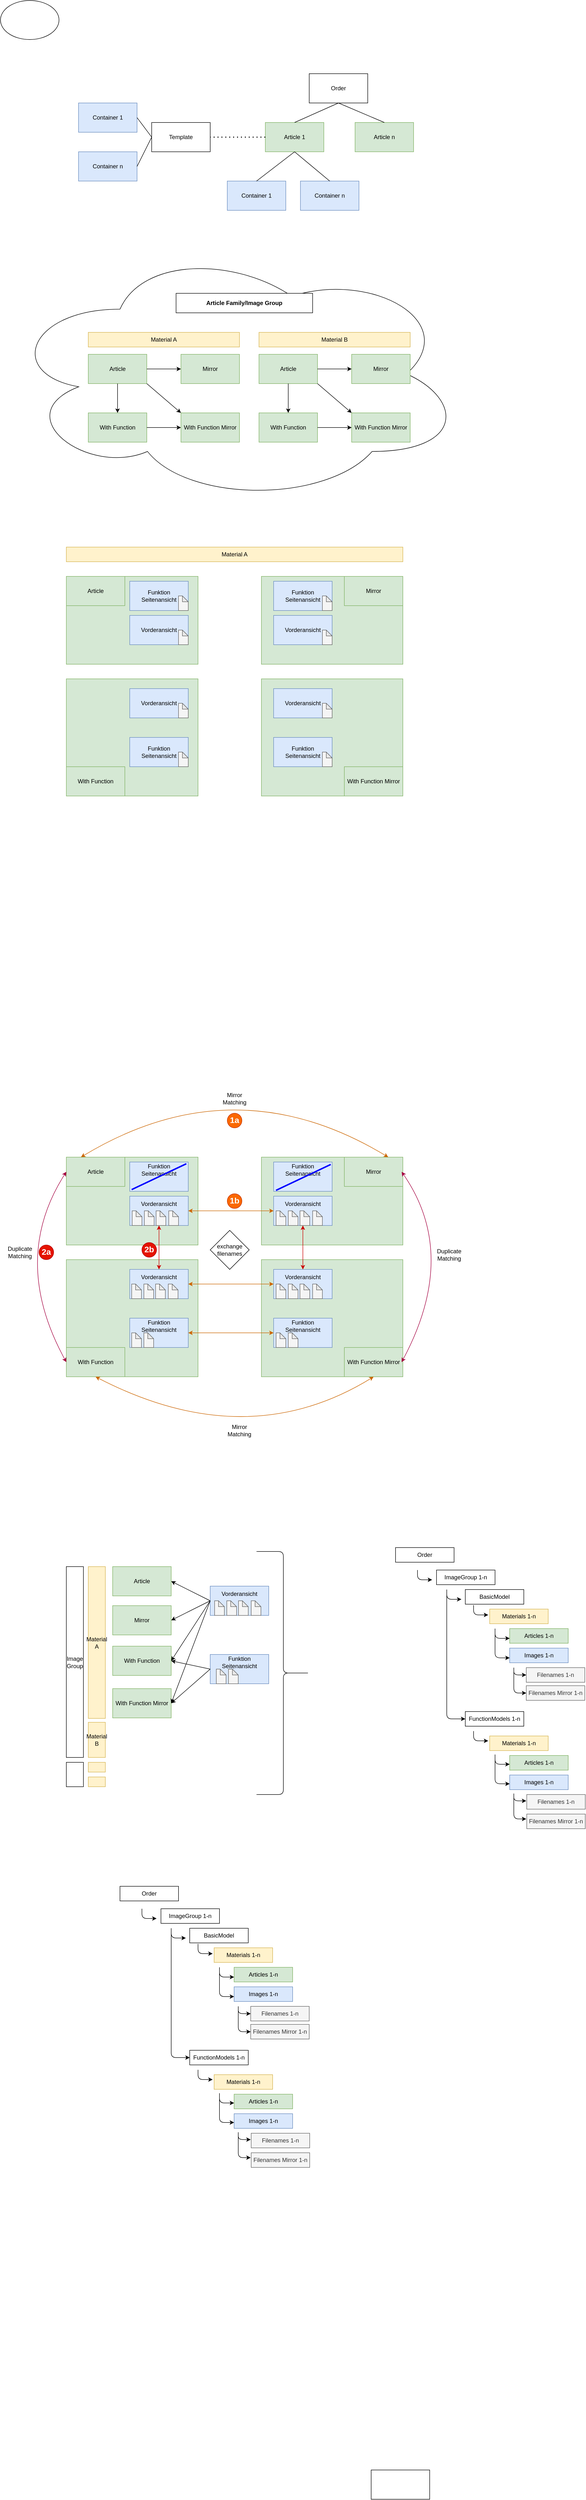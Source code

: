 <mxfile version="13.4.0" type="device" pages="3"><diagram id="Q2sxRbwisW9RPNTiQwmq" name="Page-1"><mxGraphModel dx="2178" dy="1946" grid="1" gridSize="10" guides="1" tooltips="1" connect="1" arrows="1" fold="1" page="1" pageScale="1" pageWidth="827" pageHeight="1169" math="0" shadow="0"><root><mxCell id="0"/><mxCell id="1" parent="0"/><mxCell id="a640W0Ec8DMLbldB-XQb-138" value="" style="rounded=0;whiteSpace=wrap;html=1;fillColor=#d5e8d4;strokeColor=#82b366;" parent="1" vertex="1"><mxGeometry x="125" y="1110" width="270" height="180" as="geometry"/></mxCell><mxCell id="a640W0Ec8DMLbldB-XQb-34" value="" style="rounded=0;whiteSpace=wrap;html=1;fillColor=#d5e8d4;strokeColor=#82b366;" parent="1" vertex="1"><mxGeometry x="125" y="2510" width="270" height="240" as="geometry"/></mxCell><mxCell id="a640W0Ec8DMLbldB-XQb-37" value="" style="rounded=0;whiteSpace=wrap;html=1;fillColor=#d5e8d4;strokeColor=#82b366;" parent="1" vertex="1"><mxGeometry x="525" y="2510" width="290" height="240" as="geometry"/></mxCell><mxCell id="a640W0Ec8DMLbldB-XQb-35" value="" style="rounded=0;whiteSpace=wrap;html=1;fillColor=#d5e8d4;strokeColor=#82b366;" parent="1" vertex="1"><mxGeometry x="125" y="2300" width="270" height="180" as="geometry"/></mxCell><mxCell id="a640W0Ec8DMLbldB-XQb-38" value="" style="rounded=0;whiteSpace=wrap;html=1;fillColor=#d5e8d4;strokeColor=#82b366;" parent="1" vertex="1"><mxGeometry x="525" y="2300" width="290" height="180" as="geometry"/></mxCell><mxCell id="EMFGd6eLxQmpjzWsyDRD-1" value="Order" style="rounded=0;whiteSpace=wrap;html=1;" parent="1" vertex="1"><mxGeometry x="623" y="80" width="120" height="60" as="geometry"/></mxCell><mxCell id="EMFGd6eLxQmpjzWsyDRD-2" value="Template" style="rounded=0;whiteSpace=wrap;html=1;" parent="1" vertex="1"><mxGeometry x="300" y="180" width="120" height="60" as="geometry"/></mxCell><mxCell id="EMFGd6eLxQmpjzWsyDRD-3" value="Container 1" style="rounded=0;whiteSpace=wrap;html=1;fillColor=#dae8fc;strokeColor=#6c8ebf;" parent="1" vertex="1"><mxGeometry x="150" y="140" width="120" height="60" as="geometry"/></mxCell><mxCell id="EMFGd6eLxQmpjzWsyDRD-4" value="Container n" style="rounded=0;whiteSpace=wrap;html=1;fillColor=#dae8fc;strokeColor=#6c8ebf;" parent="1" vertex="1"><mxGeometry x="150" y="240" width="120" height="60" as="geometry"/></mxCell><mxCell id="EMFGd6eLxQmpjzWsyDRD-5" value="Article 1" style="rounded=0;whiteSpace=wrap;html=1;fillColor=#d5e8d4;strokeColor=#82b366;" parent="1" vertex="1"><mxGeometry x="533" y="180" width="120" height="60" as="geometry"/></mxCell><mxCell id="EMFGd6eLxQmpjzWsyDRD-6" value="Article n" style="rounded=0;whiteSpace=wrap;html=1;fillColor=#d5e8d4;strokeColor=#82b366;" parent="1" vertex="1"><mxGeometry x="717" y="180" width="120" height="60" as="geometry"/></mxCell><mxCell id="EMFGd6eLxQmpjzWsyDRD-7" value="Container 1" style="rounded=0;whiteSpace=wrap;html=1;fillColor=#dae8fc;strokeColor=#6c8ebf;" parent="1" vertex="1"><mxGeometry x="455" y="300" width="120" height="60" as="geometry"/></mxCell><mxCell id="EMFGd6eLxQmpjzWsyDRD-8" value="Container n" style="rounded=0;whiteSpace=wrap;html=1;fillColor=#dae8fc;strokeColor=#6c8ebf;" parent="1" vertex="1"><mxGeometry x="605" y="300" width="120" height="60" as="geometry"/></mxCell><mxCell id="EMFGd6eLxQmpjzWsyDRD-10" value="" style="endArrow=none;html=1;entryX=1;entryY=0.5;entryDx=0;entryDy=0;exitX=0;exitY=0.5;exitDx=0;exitDy=0;" parent="1" source="EMFGd6eLxQmpjzWsyDRD-2" target="EMFGd6eLxQmpjzWsyDRD-3" edge="1"><mxGeometry width="50" height="50" relative="1" as="geometry"><mxPoint x="190" y="380" as="sourcePoint"/><mxPoint x="240" y="330" as="targetPoint"/></mxGeometry></mxCell><mxCell id="EMFGd6eLxQmpjzWsyDRD-11" value="" style="endArrow=none;html=1;entryX=1;entryY=0.5;entryDx=0;entryDy=0;exitX=0;exitY=0.5;exitDx=0;exitDy=0;" parent="1" source="EMFGd6eLxQmpjzWsyDRD-2" target="EMFGd6eLxQmpjzWsyDRD-4" edge="1"><mxGeometry width="50" height="50" relative="1" as="geometry"><mxPoint x="190" y="380" as="sourcePoint"/><mxPoint x="240" y="330" as="targetPoint"/></mxGeometry></mxCell><mxCell id="EMFGd6eLxQmpjzWsyDRD-12" value="" style="endArrow=none;html=1;entryX=0.5;entryY=1;entryDx=0;entryDy=0;exitX=0.5;exitY=0;exitDx=0;exitDy=0;" parent="1" source="EMFGd6eLxQmpjzWsyDRD-5" target="EMFGd6eLxQmpjzWsyDRD-1" edge="1"><mxGeometry width="50" height="50" relative="1" as="geometry"><mxPoint x="813" y="280" as="sourcePoint"/><mxPoint x="863" y="230" as="targetPoint"/></mxGeometry></mxCell><mxCell id="EMFGd6eLxQmpjzWsyDRD-13" value="" style="endArrow=none;html=1;exitX=0.5;exitY=0;exitDx=0;exitDy=0;" parent="1" source="EMFGd6eLxQmpjzWsyDRD-6" edge="1"><mxGeometry width="50" height="50" relative="1" as="geometry"><mxPoint x="813" y="280" as="sourcePoint"/><mxPoint x="683" y="140" as="targetPoint"/></mxGeometry></mxCell><mxCell id="EMFGd6eLxQmpjzWsyDRD-14" value="" style="endArrow=none;html=1;entryX=0.5;entryY=1;entryDx=0;entryDy=0;exitX=0.5;exitY=0;exitDx=0;exitDy=0;" parent="1" source="EMFGd6eLxQmpjzWsyDRD-7" target="EMFGd6eLxQmpjzWsyDRD-5" edge="1"><mxGeometry width="50" height="50" relative="1" as="geometry"><mxPoint x="813" y="280" as="sourcePoint"/><mxPoint x="863" y="230" as="targetPoint"/></mxGeometry></mxCell><mxCell id="EMFGd6eLxQmpjzWsyDRD-15" value="" style="endArrow=none;html=1;entryX=0.5;entryY=1;entryDx=0;entryDy=0;exitX=0.5;exitY=0;exitDx=0;exitDy=0;" parent="1" source="EMFGd6eLxQmpjzWsyDRD-8" target="EMFGd6eLxQmpjzWsyDRD-5" edge="1"><mxGeometry width="50" height="50" relative="1" as="geometry"><mxPoint x="813" y="280" as="sourcePoint"/><mxPoint x="863" y="230" as="targetPoint"/></mxGeometry></mxCell><mxCell id="EMFGd6eLxQmpjzWsyDRD-17" value="Order" style="rounded=0;whiteSpace=wrap;html=1;" parent="1" vertex="1"><mxGeometry x="235" y="3794" width="120" height="30" as="geometry"/></mxCell><mxCell id="EMFGd6eLxQmpjzWsyDRD-18" value="ImageGroup 1-n" style="rounded=0;whiteSpace=wrap;html=1;" parent="1" vertex="1"><mxGeometry x="319" y="3840" width="120" height="30" as="geometry"/></mxCell><mxCell id="EMFGd6eLxQmpjzWsyDRD-19" value="BasicModel" style="rounded=0;whiteSpace=wrap;html=1;" parent="1" vertex="1"><mxGeometry x="378" y="3880" width="120" height="30" as="geometry"/></mxCell><mxCell id="EMFGd6eLxQmpjzWsyDRD-20" value="FunctionModels 1-n" style="rounded=0;whiteSpace=wrap;html=1;" parent="1" vertex="1"><mxGeometry x="378" y="4130" width="120" height="30" as="geometry"/></mxCell><mxCell id="EMFGd6eLxQmpjzWsyDRD-21" value="" style="ellipse;shape=cloud;whiteSpace=wrap;html=1;" parent="1" vertex="1"><mxGeometry y="430" width="940" height="530" as="geometry"/></mxCell><mxCell id="EMFGd6eLxQmpjzWsyDRD-22" value="Article" style="rounded=0;whiteSpace=wrap;html=1;fillColor=#d5e8d4;strokeColor=#82b366;" parent="1" vertex="1"><mxGeometry x="170" y="655" width="120" height="60" as="geometry"/></mxCell><mxCell id="EMFGd6eLxQmpjzWsyDRD-23" value="Mirror" style="rounded=0;whiteSpace=wrap;html=1;fillColor=#d5e8d4;strokeColor=#82b366;" parent="1" vertex="1"><mxGeometry x="360" y="655" width="120" height="60" as="geometry"/></mxCell><mxCell id="EMFGd6eLxQmpjzWsyDRD-24" value="With Function" style="rounded=0;whiteSpace=wrap;html=1;fillColor=#d5e8d4;strokeColor=#82b366;" parent="1" vertex="1"><mxGeometry x="170" y="775" width="120" height="60" as="geometry"/></mxCell><mxCell id="EMFGd6eLxQmpjzWsyDRD-25" value="With Function Mirror" style="rounded=0;whiteSpace=wrap;html=1;fillColor=#d5e8d4;strokeColor=#82b366;" parent="1" vertex="1"><mxGeometry x="360" y="775" width="120" height="60" as="geometry"/></mxCell><mxCell id="EMFGd6eLxQmpjzWsyDRD-31" value="" style="endArrow=classic;html=1;entryX=0;entryY=0.5;entryDx=0;entryDy=0;" parent="1" target="EMFGd6eLxQmpjzWsyDRD-23" edge="1"><mxGeometry width="50" height="50" relative="1" as="geometry"><mxPoint x="290" y="685" as="sourcePoint"/><mxPoint x="200" y="625" as="targetPoint"/></mxGeometry></mxCell><mxCell id="EMFGd6eLxQmpjzWsyDRD-32" value="" style="endArrow=classic;html=1;entryX=0.5;entryY=0;entryDx=0;entryDy=0;exitX=0.5;exitY=1;exitDx=0;exitDy=0;" parent="1" source="EMFGd6eLxQmpjzWsyDRD-22" target="EMFGd6eLxQmpjzWsyDRD-24" edge="1"><mxGeometry width="50" height="50" relative="1" as="geometry"><mxPoint x="150" y="675" as="sourcePoint"/><mxPoint x="200" y="625" as="targetPoint"/></mxGeometry></mxCell><mxCell id="EMFGd6eLxQmpjzWsyDRD-33" value="" style="endArrow=classic;html=1;entryX=0;entryY=0.5;entryDx=0;entryDy=0;exitX=1;exitY=0.5;exitDx=0;exitDy=0;" parent="1" source="EMFGd6eLxQmpjzWsyDRD-24" target="EMFGd6eLxQmpjzWsyDRD-25" edge="1"><mxGeometry width="50" height="50" relative="1" as="geometry"><mxPoint x="150" y="675" as="sourcePoint"/><mxPoint x="200" y="625" as="targetPoint"/></mxGeometry></mxCell><mxCell id="EMFGd6eLxQmpjzWsyDRD-34" value="" style="endArrow=classic;html=1;entryX=0;entryY=0;entryDx=0;entryDy=0;exitX=1;exitY=1;exitDx=0;exitDy=0;" parent="1" source="EMFGd6eLxQmpjzWsyDRD-22" target="EMFGd6eLxQmpjzWsyDRD-25" edge="1"><mxGeometry width="50" height="50" relative="1" as="geometry"><mxPoint x="150" y="675" as="sourcePoint"/><mxPoint x="200" y="625" as="targetPoint"/></mxGeometry></mxCell><mxCell id="EMFGd6eLxQmpjzWsyDRD-36" value="" style="endArrow=none;dashed=1;html=1;dashPattern=1 3;strokeWidth=2;entryX=1;entryY=0.5;entryDx=0;entryDy=0;exitX=0;exitY=0.5;exitDx=0;exitDy=0;" parent="1" source="EMFGd6eLxQmpjzWsyDRD-5" target="EMFGd6eLxQmpjzWsyDRD-2" edge="1"><mxGeometry width="50" height="50" relative="1" as="geometry"><mxPoint x="803" y="200" as="sourcePoint"/><mxPoint x="853" y="150" as="targetPoint"/></mxGeometry></mxCell><mxCell id="7m3zwUSoY1mcqL8r3PFT-1" value="Materials 1-n" style="rounded=0;whiteSpace=wrap;html=1;fillColor=#fff2cc;strokeColor=#d6b656;" parent="1" vertex="1"><mxGeometry x="428" y="3920" width="120" height="30" as="geometry"/></mxCell><mxCell id="7m3zwUSoY1mcqL8r3PFT-2" value="Articles 1-n" style="rounded=0;whiteSpace=wrap;html=1;fillColor=#d5e8d4;strokeColor=#82b366;" parent="1" vertex="1"><mxGeometry x="469" y="3960" width="120" height="30" as="geometry"/></mxCell><mxCell id="7m3zwUSoY1mcqL8r3PFT-3" value="Images 1-n" style="rounded=0;whiteSpace=wrap;html=1;fillColor=#dae8fc;strokeColor=#6c8ebf;" parent="1" vertex="1"><mxGeometry x="469" y="4000" width="120" height="30" as="geometry"/></mxCell><mxCell id="7m3zwUSoY1mcqL8r3PFT-4" value="Materials 1-n" style="rounded=0;whiteSpace=wrap;html=1;fillColor=#fff2cc;strokeColor=#d6b656;" parent="1" vertex="1"><mxGeometry x="428" y="4180" width="120" height="30" as="geometry"/></mxCell><mxCell id="7m3zwUSoY1mcqL8r3PFT-5" value="Articles 1-n" style="rounded=0;whiteSpace=wrap;html=1;fillColor=#d5e8d4;strokeColor=#82b366;" parent="1" vertex="1"><mxGeometry x="469" y="4220" width="120" height="30" as="geometry"/></mxCell><mxCell id="7m3zwUSoY1mcqL8r3PFT-6" value="Images 1-n" style="rounded=0;whiteSpace=wrap;html=1;fillColor=#dae8fc;strokeColor=#6c8ebf;" parent="1" vertex="1"><mxGeometry x="469" y="4260" width="120" height="30" as="geometry"/></mxCell><mxCell id="a640W0Ec8DMLbldB-XQb-1" value="Article" style="rounded=0;whiteSpace=wrap;html=1;fillColor=#d5e8d4;strokeColor=#82b366;" parent="1" vertex="1"><mxGeometry x="520" y="655" width="120" height="60" as="geometry"/></mxCell><mxCell id="a640W0Ec8DMLbldB-XQb-2" value="Mirror" style="rounded=0;whiteSpace=wrap;html=1;fillColor=#d5e8d4;strokeColor=#82b366;" parent="1" vertex="1"><mxGeometry x="710" y="655" width="120" height="60" as="geometry"/></mxCell><mxCell id="a640W0Ec8DMLbldB-XQb-3" value="With Function" style="rounded=0;whiteSpace=wrap;html=1;fillColor=#d5e8d4;strokeColor=#82b366;" parent="1" vertex="1"><mxGeometry x="520" y="775" width="120" height="60" as="geometry"/></mxCell><mxCell id="a640W0Ec8DMLbldB-XQb-4" value="With Function Mirror" style="rounded=0;whiteSpace=wrap;html=1;fillColor=#d5e8d4;strokeColor=#82b366;" parent="1" vertex="1"><mxGeometry x="710" y="775" width="120" height="60" as="geometry"/></mxCell><mxCell id="a640W0Ec8DMLbldB-XQb-5" value="" style="endArrow=classic;html=1;entryX=0;entryY=0.5;entryDx=0;entryDy=0;" parent="1" target="a640W0Ec8DMLbldB-XQb-2" edge="1"><mxGeometry width="50" height="50" relative="1" as="geometry"><mxPoint x="640" y="685" as="sourcePoint"/><mxPoint x="550" y="625" as="targetPoint"/></mxGeometry></mxCell><mxCell id="a640W0Ec8DMLbldB-XQb-6" value="" style="endArrow=classic;html=1;entryX=0.5;entryY=0;entryDx=0;entryDy=0;exitX=0.5;exitY=1;exitDx=0;exitDy=0;" parent="1" source="a640W0Ec8DMLbldB-XQb-1" target="a640W0Ec8DMLbldB-XQb-3" edge="1"><mxGeometry width="50" height="50" relative="1" as="geometry"><mxPoint x="500" y="675" as="sourcePoint"/><mxPoint x="550" y="625" as="targetPoint"/></mxGeometry></mxCell><mxCell id="a640W0Ec8DMLbldB-XQb-7" value="" style="endArrow=classic;html=1;entryX=0;entryY=0.5;entryDx=0;entryDy=0;exitX=1;exitY=0.5;exitDx=0;exitDy=0;" parent="1" source="a640W0Ec8DMLbldB-XQb-3" target="a640W0Ec8DMLbldB-XQb-4" edge="1"><mxGeometry width="50" height="50" relative="1" as="geometry"><mxPoint x="500" y="675" as="sourcePoint"/><mxPoint x="550" y="625" as="targetPoint"/></mxGeometry></mxCell><mxCell id="a640W0Ec8DMLbldB-XQb-8" value="" style="endArrow=classic;html=1;entryX=0;entryY=0;entryDx=0;entryDy=0;exitX=1;exitY=1;exitDx=0;exitDy=0;" parent="1" source="a640W0Ec8DMLbldB-XQb-1" target="a640W0Ec8DMLbldB-XQb-4" edge="1"><mxGeometry width="50" height="50" relative="1" as="geometry"><mxPoint x="500" y="675" as="sourcePoint"/><mxPoint x="550" y="625" as="targetPoint"/></mxGeometry></mxCell><mxCell id="a640W0Ec8DMLbldB-XQb-10" value="&lt;div align=&quot;center&quot;&gt;Material A&lt;br&gt;&lt;/div&gt;" style="rounded=0;whiteSpace=wrap;html=1;fillColor=#fff2cc;strokeColor=#d6b656;" parent="1" vertex="1"><mxGeometry x="170" y="610" width="310" height="30" as="geometry"/></mxCell><mxCell id="a640W0Ec8DMLbldB-XQb-11" value="&lt;div align=&quot;center&quot;&gt;Material B&lt;/div&gt;" style="rounded=0;whiteSpace=wrap;html=1;fillColor=#fff2cc;strokeColor=#d6b656;" parent="1" vertex="1"><mxGeometry x="520" y="610" width="310" height="30" as="geometry"/></mxCell><mxCell id="a640W0Ec8DMLbldB-XQb-12" value="Article Family/Image Group" style="rounded=0;whiteSpace=wrap;html=1;fontStyle=1" parent="1" vertex="1"><mxGeometry x="350" y="530" width="280" height="40" as="geometry"/></mxCell><mxCell id="a640W0Ec8DMLbldB-XQb-13" value="Article" style="rounded=0;whiteSpace=wrap;html=1;fillColor=#d5e8d4;strokeColor=#82b366;" parent="1" vertex="1"><mxGeometry x="125" y="2300" width="120" height="60" as="geometry"/></mxCell><mxCell id="a640W0Ec8DMLbldB-XQb-14" value="Mirror" style="rounded=0;whiteSpace=wrap;html=1;fillColor=#d5e8d4;strokeColor=#82b366;" parent="1" vertex="1"><mxGeometry x="695" y="2300" width="120" height="60" as="geometry"/></mxCell><mxCell id="a640W0Ec8DMLbldB-XQb-15" value="With Function" style="rounded=0;whiteSpace=wrap;html=1;fillColor=#d5e8d4;strokeColor=#82b366;" parent="1" vertex="1"><mxGeometry x="125" y="2690" width="120" height="60" as="geometry"/></mxCell><mxCell id="a640W0Ec8DMLbldB-XQb-16" value="With Function Mirror" style="rounded=0;whiteSpace=wrap;html=1;fillColor=#d5e8d4;strokeColor=#82b366;" parent="1" vertex="1"><mxGeometry x="695" y="2690" width="120" height="60" as="geometry"/></mxCell><mxCell id="a640W0Ec8DMLbldB-XQb-21" value="Vorderansicht" style="rounded=0;whiteSpace=wrap;html=1;fillColor=#dae8fc;strokeColor=#6c8ebf;spacing=2;spacingTop=-29;" parent="1" vertex="1"><mxGeometry x="255" y="2380" width="120" height="60" as="geometry"/></mxCell><mxCell id="a640W0Ec8DMLbldB-XQb-23" value="Vorderansicht" style="rounded=0;whiteSpace=wrap;html=1;fillColor=#dae8fc;strokeColor=#6c8ebf;spacingTop=-29;" parent="1" vertex="1"><mxGeometry x="550" y="2380" width="120" height="60" as="geometry"/></mxCell><mxCell id="a640W0Ec8DMLbldB-XQb-24" value="Vorderansicht" style="rounded=0;whiteSpace=wrap;html=1;fillColor=#dae8fc;strokeColor=#6c8ebf;spacingTop=-29;" parent="1" vertex="1"><mxGeometry x="255" y="2530" width="120" height="60" as="geometry"/></mxCell><mxCell id="a640W0Ec8DMLbldB-XQb-25" value="Vorderansicht" style="rounded=0;whiteSpace=wrap;html=1;fillColor=#dae8fc;strokeColor=#6c8ebf;spacingTop=-29;" parent="1" vertex="1"><mxGeometry x="550" y="2530" width="120" height="60" as="geometry"/></mxCell><mxCell id="a640W0Ec8DMLbldB-XQb-26" value="" style="endArrow=classic;startArrow=classic;html=1;entryX=0.5;entryY=1;entryDx=0;entryDy=0;exitX=0.5;exitY=0;exitDx=0;exitDy=0;strokeColor=#CC0000;" parent="1" source="a640W0Ec8DMLbldB-XQb-24" target="a640W0Ec8DMLbldB-XQb-21" edge="1"><mxGeometry width="50" height="50" relative="1" as="geometry"><mxPoint x="495" y="2540" as="sourcePoint"/><mxPoint x="545" y="2490" as="targetPoint"/></mxGeometry></mxCell><mxCell id="a640W0Ec8DMLbldB-XQb-27" value="" style="endArrow=classic;startArrow=classic;html=1;exitX=1;exitY=0.5;exitDx=0;exitDy=0;entryX=0;entryY=0.5;entryDx=0;entryDy=0;fillColor=#ffcc99;strokeColor=#CC6600;" parent="1" source="a640W0Ec8DMLbldB-XQb-21" target="a640W0Ec8DMLbldB-XQb-23" edge="1"><mxGeometry width="50" height="50" relative="1" as="geometry"><mxPoint x="495" y="2540" as="sourcePoint"/><mxPoint x="545" y="2490" as="targetPoint"/></mxGeometry></mxCell><mxCell id="a640W0Ec8DMLbldB-XQb-29" value="" style="endArrow=classic;startArrow=classic;html=1;exitX=1;exitY=0.5;exitDx=0;exitDy=0;entryX=0;entryY=0.5;entryDx=0;entryDy=0;strokeColor=#CC6600;" parent="1" source="a640W0Ec8DMLbldB-XQb-24" target="a640W0Ec8DMLbldB-XQb-25" edge="1"><mxGeometry width="50" height="50" relative="1" as="geometry"><mxPoint x="495" y="2540" as="sourcePoint"/><mxPoint x="545" y="2490" as="targetPoint"/></mxGeometry></mxCell><mxCell id="a640W0Ec8DMLbldB-XQb-30" value="" style="endArrow=classic;startArrow=classic;html=1;entryX=0.5;entryY=1;entryDx=0;entryDy=0;strokeColor=#CC0000;" parent="1" source="a640W0Ec8DMLbldB-XQb-25" target="a640W0Ec8DMLbldB-XQb-23" edge="1"><mxGeometry width="50" height="50" relative="1" as="geometry"><mxPoint x="495" y="2540" as="sourcePoint"/><mxPoint x="545" y="2490" as="targetPoint"/></mxGeometry></mxCell><mxCell id="a640W0Ec8DMLbldB-XQb-31" value="Funktion Seitenansicht" style="rounded=0;whiteSpace=wrap;html=1;fillColor=#dae8fc;strokeColor=#6c8ebf;spacingTop=-29;" parent="1" vertex="1"><mxGeometry x="255" y="2630" width="120" height="60" as="geometry"/></mxCell><mxCell id="a640W0Ec8DMLbldB-XQb-32" value="Funktion Seitenansicht" style="rounded=0;whiteSpace=wrap;html=1;fillColor=#dae8fc;strokeColor=#6c8ebf;spacingTop=-29;" parent="1" vertex="1"><mxGeometry x="550" y="2630" width="120" height="60" as="geometry"/></mxCell><mxCell id="a640W0Ec8DMLbldB-XQb-33" value="" style="endArrow=classic;startArrow=classic;html=1;exitX=1;exitY=0.5;exitDx=0;exitDy=0;entryX=0;entryY=0.5;entryDx=0;entryDy=0;strokeColor=#CC6600;" parent="1" source="a640W0Ec8DMLbldB-XQb-31" target="a640W0Ec8DMLbldB-XQb-32" edge="1"><mxGeometry width="50" height="50" relative="1" as="geometry"><mxPoint x="495" y="2540" as="sourcePoint"/><mxPoint x="545" y="2490" as="targetPoint"/></mxGeometry></mxCell><mxCell id="a640W0Ec8DMLbldB-XQb-42" value="Funktion Seitenansicht" style="rounded=0;whiteSpace=wrap;html=1;fillColor=#dae8fc;strokeColor=#6c8ebf;spacingTop=-29;" parent="1" vertex="1"><mxGeometry x="255" y="2310" width="120" height="60" as="geometry"/></mxCell><mxCell id="a640W0Ec8DMLbldB-XQb-43" value="Funktion Seitenansicht" style="rounded=0;whiteSpace=wrap;html=1;fillColor=#dae8fc;strokeColor=#6c8ebf;spacingTop=-29;" parent="1" vertex="1"><mxGeometry x="550" y="2310" width="120" height="60" as="geometry"/></mxCell><mxCell id="a640W0Ec8DMLbldB-XQb-45" value="" style="endArrow=none;html=1;entryX=0.992;entryY=0.117;entryDx=0;entryDy=0;entryPerimeter=0;exitX=0.058;exitY=1;exitDx=0;exitDy=0;exitPerimeter=0;fillColor=#f8cecc;strokeWidth=3;strokeColor=#0000FF;" parent="1" edge="1"><mxGeometry width="50" height="50" relative="1" as="geometry"><mxPoint x="554.96" y="2368" as="sourcePoint"/><mxPoint x="667.04" y="2315.02" as="targetPoint"/></mxGeometry></mxCell><mxCell id="a640W0Ec8DMLbldB-XQb-46" value="" style="endArrow=none;html=1;entryX=0.992;entryY=0.117;entryDx=0;entryDy=0;entryPerimeter=0;exitX=0.058;exitY=1;exitDx=0;exitDy=0;exitPerimeter=0;fillColor=#f8cecc;strokeWidth=3;strokeColor=#0000FF;" parent="1" edge="1"><mxGeometry width="50" height="50" relative="1" as="geometry"><mxPoint x="258.96" y="2366.49" as="sourcePoint"/><mxPoint x="371.04" y="2313.51" as="targetPoint"/></mxGeometry></mxCell><mxCell id="a640W0Ec8DMLbldB-XQb-80" value="Article" style="rounded=0;whiteSpace=wrap;html=1;fillColor=#d5e8d4;strokeColor=#82b366;" parent="1" vertex="1"><mxGeometry x="220" y="3139" width="120" height="60" as="geometry"/></mxCell><mxCell id="a640W0Ec8DMLbldB-XQb-81" value="Mirror" style="rounded=0;whiteSpace=wrap;html=1;fillColor=#d5e8d4;strokeColor=#82b366;" parent="1" vertex="1"><mxGeometry x="220" y="3219" width="120" height="60" as="geometry"/></mxCell><mxCell id="a640W0Ec8DMLbldB-XQb-82" value="With Function" style="rounded=0;whiteSpace=wrap;html=1;fillColor=#d5e8d4;strokeColor=#82b366;" parent="1" vertex="1"><mxGeometry x="220" y="3302" width="120" height="60" as="geometry"/></mxCell><mxCell id="a640W0Ec8DMLbldB-XQb-83" value="With Function Mirror" style="rounded=0;whiteSpace=wrap;html=1;fillColor=#d5e8d4;strokeColor=#82b366;" parent="1" vertex="1"><mxGeometry x="220" y="3389" width="120" height="60" as="geometry"/></mxCell><mxCell id="a640W0Ec8DMLbldB-XQb-84" value="Vorderansicht" style="rounded=0;whiteSpace=wrap;html=1;fillColor=#dae8fc;strokeColor=#6c8ebf;spacingTop=-29;" parent="1" vertex="1"><mxGeometry x="420" y="3179" width="120" height="60" as="geometry"/></mxCell><mxCell id="a640W0Ec8DMLbldB-XQb-92" value="Funktion Seitenansicht" style="rounded=0;whiteSpace=wrap;html=1;fillColor=#dae8fc;strokeColor=#6c8ebf;spacingTop=-29;" parent="1" vertex="1"><mxGeometry x="420" y="3319" width="120" height="60" as="geometry"/></mxCell><mxCell id="a640W0Ec8DMLbldB-XQb-99" value="" style="endArrow=classic;html=1;strokeWidth=1;entryX=1;entryY=0.5;entryDx=0;entryDy=0;exitX=0;exitY=0.5;exitDx=0;exitDy=0;" parent="1" source="a640W0Ec8DMLbldB-XQb-84" target="a640W0Ec8DMLbldB-XQb-80" edge="1"><mxGeometry width="50" height="50" relative="1" as="geometry"><mxPoint x="480" y="3379" as="sourcePoint"/><mxPoint x="530" y="3329" as="targetPoint"/></mxGeometry></mxCell><mxCell id="a640W0Ec8DMLbldB-XQb-100" value="" style="endArrow=classic;html=1;strokeColor=#000000;strokeWidth=1;entryX=1;entryY=0.5;entryDx=0;entryDy=0;exitX=0;exitY=0.5;exitDx=0;exitDy=0;" parent="1" source="a640W0Ec8DMLbldB-XQb-84" target="a640W0Ec8DMLbldB-XQb-81" edge="1"><mxGeometry width="50" height="50" relative="1" as="geometry"><mxPoint x="480" y="3379" as="sourcePoint"/><mxPoint x="530" y="3329" as="targetPoint"/></mxGeometry></mxCell><mxCell id="a640W0Ec8DMLbldB-XQb-101" value="" style="endArrow=classic;html=1;strokeColor=#000000;strokeWidth=1;entryX=1;entryY=0.5;entryDx=0;entryDy=0;exitX=0;exitY=0.5;exitDx=0;exitDy=0;" parent="1" source="a640W0Ec8DMLbldB-XQb-84" target="a640W0Ec8DMLbldB-XQb-82" edge="1"><mxGeometry width="50" height="50" relative="1" as="geometry"><mxPoint x="480" y="3379" as="sourcePoint"/><mxPoint x="530" y="3329" as="targetPoint"/></mxGeometry></mxCell><mxCell id="a640W0Ec8DMLbldB-XQb-102" value="" style="endArrow=classic;html=1;strokeColor=#000000;strokeWidth=1;entryX=1;entryY=0.5;entryDx=0;entryDy=0;exitX=0;exitY=0.5;exitDx=0;exitDy=0;" parent="1" source="a640W0Ec8DMLbldB-XQb-84" target="a640W0Ec8DMLbldB-XQb-83" edge="1"><mxGeometry width="50" height="50" relative="1" as="geometry"><mxPoint x="480" y="3379" as="sourcePoint"/><mxPoint x="530" y="3329" as="targetPoint"/></mxGeometry></mxCell><mxCell id="a640W0Ec8DMLbldB-XQb-104" value="" style="endArrow=classic;html=1;strokeColor=#000000;strokeWidth=1;entryX=1;entryY=0.5;entryDx=0;entryDy=0;exitX=0;exitY=0.5;exitDx=0;exitDy=0;" parent="1" source="a640W0Ec8DMLbldB-XQb-92" target="a640W0Ec8DMLbldB-XQb-82" edge="1"><mxGeometry width="50" height="50" relative="1" as="geometry"><mxPoint x="480" y="3379" as="sourcePoint"/><mxPoint x="530" y="3329" as="targetPoint"/></mxGeometry></mxCell><mxCell id="a640W0Ec8DMLbldB-XQb-105" value="" style="endArrow=classic;html=1;strokeColor=#000000;strokeWidth=1;entryX=1;entryY=0.5;entryDx=0;entryDy=0;exitX=0;exitY=0.5;exitDx=0;exitDy=0;" parent="1" source="a640W0Ec8DMLbldB-XQb-92" target="a640W0Ec8DMLbldB-XQb-83" edge="1"><mxGeometry width="50" height="50" relative="1" as="geometry"><mxPoint x="480" y="3379" as="sourcePoint"/><mxPoint x="530" y="3329" as="targetPoint"/></mxGeometry></mxCell><mxCell id="a640W0Ec8DMLbldB-XQb-106" value="" style="shape=curlyBracket;whiteSpace=wrap;html=1;rounded=1;fillColor=none;rotation=-180;" parent="1" vertex="1"><mxGeometry x="515" y="3108" width="110" height="498" as="geometry"/></mxCell><mxCell id="a640W0Ec8DMLbldB-XQb-107" value="" style="shape=image;html=1;verticalAlign=top;verticalLabelPosition=bottom;labelBackgroundColor=#ffffff;imageAspect=0;aspect=fixed;image=https://cdn0.iconfinder.com/data/icons/file-61/20/file_json-128.png;fillColor=none;" parent="1" vertex="1"><mxGeometry x="630" y="3293" width="128" height="128" as="geometry"/></mxCell><mxCell id="a640W0Ec8DMLbldB-XQb-108" value="" style="shape=image;html=1;verticalAlign=top;verticalLabelPosition=bottom;labelBackgroundColor=#ffffff;imageAspect=0;aspect=fixed;image=https://cdn0.iconfinder.com/data/icons/file-61/20/file_json-128.png;fillColor=none;" parent="1" vertex="1"><mxGeometry x="90" y="3752" width="128" height="128" as="geometry"/></mxCell><mxCell id="a640W0Ec8DMLbldB-XQb-109" value="exchange filenames" style="rhombus;whiteSpace=wrap;html=1;" parent="1" vertex="1"><mxGeometry x="420" y="2450" width="80" height="80" as="geometry"/></mxCell><mxCell id="a640W0Ec8DMLbldB-XQb-112" value="Mirror Matching" style="text;html=1;strokeColor=none;fillColor=none;align=center;verticalAlign=middle;whiteSpace=wrap;rounded=0;" parent="1" vertex="1"><mxGeometry x="450" y="2170" width="40" height="20" as="geometry"/></mxCell><mxCell id="a640W0Ec8DMLbldB-XQb-114" value="" style="endArrow=classic;startArrow=classic;html=1;strokeWidth=1;exitX=0.25;exitY=0;exitDx=0;exitDy=0;entryX=0.75;entryY=0;entryDx=0;entryDy=0;curved=1;fillColor=#d80073;strokeColor=#CC6600;" parent="1" source="a640W0Ec8DMLbldB-XQb-13" target="a640W0Ec8DMLbldB-XQb-14" edge="1"><mxGeometry width="50" height="50" relative="1" as="geometry"><mxPoint x="390" y="2140" as="sourcePoint"/><mxPoint x="440" y="2090" as="targetPoint"/><Array as="points"><mxPoint x="470" y="2110"/></Array></mxGeometry></mxCell><mxCell id="a640W0Ec8DMLbldB-XQb-115" value="" style="endArrow=classic;startArrow=classic;html=1;strokeColor=#A50040;strokeWidth=1;entryX=0;entryY=0.5;entryDx=0;entryDy=0;exitX=0;exitY=0.5;exitDx=0;exitDy=0;curved=1;fillColor=#d80073;" parent="1" source="a640W0Ec8DMLbldB-XQb-15" target="a640W0Ec8DMLbldB-XQb-13" edge="1"><mxGeometry width="50" height="50" relative="1" as="geometry"><mxPoint x="440" y="2510" as="sourcePoint"/><mxPoint x="490" y="2460" as="targetPoint"/><Array as="points"><mxPoint x="10" y="2510"/></Array></mxGeometry></mxCell><mxCell id="a640W0Ec8DMLbldB-XQb-116" value="Duplicate Matching" style="text;html=1;strokeColor=none;fillColor=none;align=center;verticalAlign=middle;whiteSpace=wrap;rounded=0;" parent="1" vertex="1"><mxGeometry x="10" y="2485" width="40" height="20" as="geometry"/></mxCell><mxCell id="a640W0Ec8DMLbldB-XQb-119" value="" style="endArrow=classic;startArrow=classic;html=1;strokeColor=#A50040;strokeWidth=1;entryX=0;entryY=0.5;entryDx=0;entryDy=0;exitX=0;exitY=0.5;exitDx=0;exitDy=0;curved=1;fillColor=#d80073;" parent="1" edge="1"><mxGeometry width="50" height="50" relative="1" as="geometry"><mxPoint x="812.5" y="2720" as="sourcePoint"/><mxPoint x="812.5" y="2330" as="targetPoint"/><Array as="points"><mxPoint x="930" y="2500"/></Array></mxGeometry></mxCell><mxCell id="a640W0Ec8DMLbldB-XQb-120" value="Duplicate Matching" style="text;html=1;strokeColor=none;fillColor=none;align=center;verticalAlign=middle;whiteSpace=wrap;rounded=0;" parent="1" vertex="1"><mxGeometry x="890" y="2490" width="40" height="20" as="geometry"/></mxCell><mxCell id="a640W0Ec8DMLbldB-XQb-121" value="" style="endArrow=classic;startArrow=classic;html=1;strokeWidth=1;exitX=0.5;exitY=0;exitDx=0;exitDy=0;entryX=0.5;entryY=0;entryDx=0;entryDy=0;curved=1;fillColor=#d80073;strokeColor=#CC6600;" parent="1" edge="1"><mxGeometry width="50" height="50" relative="1" as="geometry"><mxPoint x="185" y="2750" as="sourcePoint"/><mxPoint x="755" y="2750" as="targetPoint"/><Array as="points"><mxPoint x="494.5" y="2910"/></Array></mxGeometry></mxCell><mxCell id="a640W0Ec8DMLbldB-XQb-122" value="Mirror Matching" style="text;html=1;strokeColor=none;fillColor=none;align=center;verticalAlign=middle;whiteSpace=wrap;rounded=0;" parent="1" vertex="1"><mxGeometry x="460" y="2850" width="40" height="20" as="geometry"/></mxCell><mxCell id="a640W0Ec8DMLbldB-XQb-124" value="Filenames 1-n" style="rounded=0;whiteSpace=wrap;html=1;fillColor=#f5f5f5;strokeColor=#666666;fontColor=#333333;" parent="1" vertex="1"><mxGeometry x="503" y="4040" width="120" height="30" as="geometry"/></mxCell><mxCell id="a640W0Ec8DMLbldB-XQb-125" value="Filenames Mirror 1-n" style="rounded=0;whiteSpace=wrap;html=1;fillColor=#f5f5f5;strokeColor=#666666;fontColor=#333333;" parent="1" vertex="1"><mxGeometry x="503" y="4077" width="120" height="30" as="geometry"/></mxCell><mxCell id="a640W0Ec8DMLbldB-XQb-126" value="&lt;div&gt;Filenames 1-n&lt;/div&gt;" style="rounded=0;whiteSpace=wrap;html=1;fillColor=#f5f5f5;strokeColor=#666666;fontColor=#333333;" parent="1" vertex="1"><mxGeometry x="504" y="4300" width="120" height="30" as="geometry"/></mxCell><mxCell id="a640W0Ec8DMLbldB-XQb-127" value="&lt;div&gt;Filenames Mirror 1-n&lt;/div&gt;" style="rounded=0;whiteSpace=wrap;html=1;fillColor=#f5f5f5;strokeColor=#666666;fontColor=#333333;" parent="1" vertex="1"><mxGeometry x="504" y="4340" width="120" height="30" as="geometry"/></mxCell><mxCell id="a640W0Ec8DMLbldB-XQb-129" value="&lt;font style=&quot;font-size: 17px&quot;&gt;1a&lt;/font&gt;" style="ellipse;whiteSpace=wrap;html=1;aspect=fixed;fillColor=#fa6800;strokeColor=#C73500;fontStyle=1;fontColor=#ffffff;" parent="1" vertex="1"><mxGeometry x="455" y="2210" width="30" height="30" as="geometry"/></mxCell><mxCell id="a640W0Ec8DMLbldB-XQb-130" value="&lt;font style=&quot;font-size: 17px&quot;&gt;1b&lt;/font&gt;" style="ellipse;whiteSpace=wrap;html=1;aspect=fixed;fillColor=#fa6800;strokeColor=#C73500;fontStyle=1;fontColor=#ffffff;" parent="1" vertex="1"><mxGeometry x="455" y="2375" width="30" height="30" as="geometry"/></mxCell><mxCell id="a640W0Ec8DMLbldB-XQb-131" value="&lt;font style=&quot;font-size: 17px&quot;&gt;2a&lt;/font&gt;" style="ellipse;whiteSpace=wrap;html=1;aspect=fixed;fillColor=#e51400;strokeColor=#B20000;fontStyle=1;fontColor=#ffffff;" parent="1" vertex="1"><mxGeometry x="69" y="2480" width="30" height="30" as="geometry"/></mxCell><mxCell id="a640W0Ec8DMLbldB-XQb-132" value="&lt;font style=&quot;font-size: 17px&quot;&gt;2b&lt;/font&gt;" style="ellipse;whiteSpace=wrap;html=1;aspect=fixed;fillColor=#e51400;strokeColor=#B20000;fontStyle=1;fontColor=#ffffff;" parent="1" vertex="1"><mxGeometry x="280" y="2475" width="30" height="30" as="geometry"/></mxCell><mxCell id="a640W0Ec8DMLbldB-XQb-136" value="" style="rounded=0;whiteSpace=wrap;html=1;fillColor=#d5e8d4;strokeColor=#82b366;" parent="1" vertex="1"><mxGeometry x="125" y="1320" width="270" height="240" as="geometry"/></mxCell><mxCell id="a640W0Ec8DMLbldB-XQb-137" value="" style="rounded=0;whiteSpace=wrap;html=1;fillColor=#d5e8d4;strokeColor=#82b366;" parent="1" vertex="1"><mxGeometry x="525" y="1320" width="290" height="240" as="geometry"/></mxCell><mxCell id="a640W0Ec8DMLbldB-XQb-139" value="" style="rounded=0;whiteSpace=wrap;html=1;fillColor=#d5e8d4;strokeColor=#82b366;" parent="1" vertex="1"><mxGeometry x="525" y="1110" width="290" height="180" as="geometry"/></mxCell><mxCell id="a640W0Ec8DMLbldB-XQb-140" value="Article" style="rounded=0;whiteSpace=wrap;html=1;fillColor=#d5e8d4;strokeColor=#82b366;" parent="1" vertex="1"><mxGeometry x="125" y="1110" width="120" height="60" as="geometry"/></mxCell><mxCell id="a640W0Ec8DMLbldB-XQb-141" value="Mirror" style="rounded=0;whiteSpace=wrap;html=1;fillColor=#d5e8d4;strokeColor=#82b366;" parent="1" vertex="1"><mxGeometry x="695" y="1110" width="120" height="60" as="geometry"/></mxCell><mxCell id="a640W0Ec8DMLbldB-XQb-142" value="With Function" style="rounded=0;whiteSpace=wrap;html=1;fillColor=#d5e8d4;strokeColor=#82b366;" parent="1" vertex="1"><mxGeometry x="125" y="1500" width="120" height="60" as="geometry"/></mxCell><mxCell id="a640W0Ec8DMLbldB-XQb-143" value="With Function Mirror" style="rounded=0;whiteSpace=wrap;html=1;fillColor=#d5e8d4;strokeColor=#82b366;" parent="1" vertex="1"><mxGeometry x="695" y="1500" width="120" height="60" as="geometry"/></mxCell><mxCell id="a640W0Ec8DMLbldB-XQb-144" value="Vorderansicht" style="rounded=0;whiteSpace=wrap;html=1;fillColor=#dae8fc;strokeColor=#6c8ebf;" parent="1" vertex="1"><mxGeometry x="255" y="1190" width="120" height="60" as="geometry"/></mxCell><mxCell id="a640W0Ec8DMLbldB-XQb-145" value="Vorderansicht" style="rounded=0;whiteSpace=wrap;html=1;fillColor=#dae8fc;strokeColor=#6c8ebf;" parent="1" vertex="1"><mxGeometry x="550" y="1190" width="120" height="60" as="geometry"/></mxCell><mxCell id="a640W0Ec8DMLbldB-XQb-146" value="Vorderansicht" style="rounded=0;whiteSpace=wrap;html=1;fillColor=#dae8fc;strokeColor=#6c8ebf;" parent="1" vertex="1"><mxGeometry x="255" y="1340" width="120" height="60" as="geometry"/></mxCell><mxCell id="a640W0Ec8DMLbldB-XQb-147" value="Vorderansicht" style="rounded=0;whiteSpace=wrap;html=1;fillColor=#dae8fc;strokeColor=#6c8ebf;" parent="1" vertex="1"><mxGeometry x="550" y="1340" width="120" height="60" as="geometry"/></mxCell><mxCell id="a640W0Ec8DMLbldB-XQb-152" value="Funktion Seitenansicht" style="rounded=0;whiteSpace=wrap;html=1;fillColor=#dae8fc;strokeColor=#6c8ebf;" parent="1" vertex="1"><mxGeometry x="255" y="1440" width="120" height="60" as="geometry"/></mxCell><mxCell id="a640W0Ec8DMLbldB-XQb-153" value="Funktion Seitenansicht" style="rounded=0;whiteSpace=wrap;html=1;fillColor=#dae8fc;strokeColor=#6c8ebf;" parent="1" vertex="1"><mxGeometry x="550" y="1440" width="120" height="60" as="geometry"/></mxCell><mxCell id="a640W0Ec8DMLbldB-XQb-155" value="Funktion Seitenansicht" style="rounded=0;whiteSpace=wrap;html=1;fillColor=#dae8fc;strokeColor=#6c8ebf;" parent="1" vertex="1"><mxGeometry x="255" y="1120" width="120" height="60" as="geometry"/></mxCell><mxCell id="a640W0Ec8DMLbldB-XQb-156" value="Funktion Seitenansicht" style="rounded=0;whiteSpace=wrap;html=1;fillColor=#dae8fc;strokeColor=#6c8ebf;" parent="1" vertex="1"><mxGeometry x="550" y="1120" width="120" height="60" as="geometry"/></mxCell><mxCell id="a640W0Ec8DMLbldB-XQb-163" value="&lt;div align=&quot;center&quot;&gt;Material A&lt;br&gt;&lt;/div&gt;" style="rounded=0;whiteSpace=wrap;html=1;fillColor=#fff2cc;strokeColor=#d6b656;" parent="1" vertex="1"><mxGeometry x="125" y="1050" width="690" height="30" as="geometry"/></mxCell><mxCell id="a640W0Ec8DMLbldB-XQb-165" value="" style="shape=note;whiteSpace=wrap;html=1;backgroundOutline=1;darkOpacity=0.05;fillColor=#f5f5f5;fontSize=14;strokeColor=#666666;fontColor=#333333;size=12;" parent="1" vertex="1"><mxGeometry x="355" y="1220" width="20" height="30" as="geometry"/></mxCell><mxCell id="a640W0Ec8DMLbldB-XQb-166" value="" style="shape=note;whiteSpace=wrap;html=1;backgroundOutline=1;darkOpacity=0.05;fillColor=#f5f5f5;fontSize=14;strokeColor=#666666;fontColor=#333333;size=12;" parent="1" vertex="1"><mxGeometry x="355" y="1150" width="20" height="30" as="geometry"/></mxCell><mxCell id="a640W0Ec8DMLbldB-XQb-167" value="" style="shape=note;whiteSpace=wrap;html=1;backgroundOutline=1;darkOpacity=0.05;fillColor=#f5f5f5;fontSize=14;strokeColor=#666666;fontColor=#333333;size=12;" parent="1" vertex="1"><mxGeometry x="650" y="1150" width="20" height="30" as="geometry"/></mxCell><mxCell id="a640W0Ec8DMLbldB-XQb-168" value="" style="shape=note;whiteSpace=wrap;html=1;backgroundOutline=1;darkOpacity=0.05;fillColor=#f5f5f5;fontSize=14;strokeColor=#666666;fontColor=#333333;size=12;" parent="1" vertex="1"><mxGeometry x="650" y="1220" width="20" height="30" as="geometry"/></mxCell><mxCell id="a640W0Ec8DMLbldB-XQb-169" value="" style="shape=note;whiteSpace=wrap;html=1;backgroundOutline=1;darkOpacity=0.05;fillColor=#f5f5f5;fontSize=14;strokeColor=#666666;fontColor=#333333;size=12;" parent="1" vertex="1"><mxGeometry x="355" y="1370" width="20" height="30" as="geometry"/></mxCell><mxCell id="a640W0Ec8DMLbldB-XQb-170" value="" style="shape=note;whiteSpace=wrap;html=1;backgroundOutline=1;darkOpacity=0.05;fillColor=#f5f5f5;fontSize=14;strokeColor=#666666;fontColor=#333333;size=12;" parent="1" vertex="1"><mxGeometry x="650" y="1370" width="20" height="30" as="geometry"/></mxCell><mxCell id="a640W0Ec8DMLbldB-XQb-171" value="" style="shape=note;whiteSpace=wrap;html=1;backgroundOutline=1;darkOpacity=0.05;fillColor=#f5f5f5;fontSize=14;strokeColor=#666666;fontColor=#333333;size=12;" parent="1" vertex="1"><mxGeometry x="355" y="1470" width="20" height="30" as="geometry"/></mxCell><mxCell id="a640W0Ec8DMLbldB-XQb-174" value="" style="shape=note;whiteSpace=wrap;html=1;backgroundOutline=1;darkOpacity=0.05;fillColor=#f5f5f5;fontSize=14;strokeColor=#666666;fontColor=#333333;size=12;" parent="1" vertex="1"><mxGeometry x="650" y="1470" width="20" height="30" as="geometry"/></mxCell><mxCell id="a640W0Ec8DMLbldB-XQb-175" value="" style="shape=note;whiteSpace=wrap;html=1;backgroundOutline=1;darkOpacity=0.05;fillColor=#f5f5f5;fontSize=14;strokeColor=#666666;fontColor=#333333;size=12;" parent="1" vertex="1"><mxGeometry x="260" y="2410" width="20" height="30" as="geometry"/></mxCell><mxCell id="a640W0Ec8DMLbldB-XQb-187" value="" style="shape=note;whiteSpace=wrap;html=1;backgroundOutline=1;darkOpacity=0.05;fillColor=#f5f5f5;fontSize=14;strokeColor=#666666;fontColor=#333333;size=12;" parent="1" vertex="1"><mxGeometry x="285" y="2410" width="20" height="30" as="geometry"/></mxCell><mxCell id="a640W0Ec8DMLbldB-XQb-189" value="" style="shape=note;whiteSpace=wrap;html=1;backgroundOutline=1;darkOpacity=0.05;fillColor=#f5f5f5;fontSize=14;strokeColor=#666666;fontColor=#333333;size=12;" parent="1" vertex="1"><mxGeometry x="309" y="2410" width="20" height="30" as="geometry"/></mxCell><mxCell id="a640W0Ec8DMLbldB-XQb-190" value="" style="shape=note;whiteSpace=wrap;html=1;backgroundOutline=1;darkOpacity=0.05;fillColor=#f5f5f5;fontSize=14;strokeColor=#666666;fontColor=#333333;size=12;" parent="1" vertex="1"><mxGeometry x="335" y="2410" width="20" height="30" as="geometry"/></mxCell><mxCell id="a640W0Ec8DMLbldB-XQb-191" value="" style="shape=note;whiteSpace=wrap;html=1;backgroundOutline=1;darkOpacity=0.05;fillColor=#f5f5f5;fontSize=14;strokeColor=#666666;fontColor=#333333;size=12;" parent="1" vertex="1"><mxGeometry x="555" y="2410" width="20" height="30" as="geometry"/></mxCell><mxCell id="a640W0Ec8DMLbldB-XQb-192" value="" style="shape=note;whiteSpace=wrap;html=1;backgroundOutline=1;darkOpacity=0.05;fillColor=#f5f5f5;fontSize=14;strokeColor=#666666;fontColor=#333333;size=12;" parent="1" vertex="1"><mxGeometry x="580" y="2410" width="20" height="30" as="geometry"/></mxCell><mxCell id="a640W0Ec8DMLbldB-XQb-193" value="" style="shape=note;whiteSpace=wrap;html=1;backgroundOutline=1;darkOpacity=0.05;fillColor=#f5f5f5;fontSize=14;strokeColor=#666666;fontColor=#333333;size=12;" parent="1" vertex="1"><mxGeometry x="604" y="2410" width="20" height="30" as="geometry"/></mxCell><mxCell id="a640W0Ec8DMLbldB-XQb-194" value="" style="shape=note;whiteSpace=wrap;html=1;backgroundOutline=1;darkOpacity=0.05;fillColor=#f5f5f5;fontSize=14;strokeColor=#666666;fontColor=#333333;size=12;" parent="1" vertex="1"><mxGeometry x="630" y="2410" width="20" height="30" as="geometry"/></mxCell><mxCell id="a640W0Ec8DMLbldB-XQb-195" value="" style="shape=note;whiteSpace=wrap;html=1;backgroundOutline=1;darkOpacity=0.05;fillColor=#f5f5f5;fontSize=14;strokeColor=#666666;fontColor=#333333;size=12;" parent="1" vertex="1"><mxGeometry x="259" y="2560" width="20" height="30" as="geometry"/></mxCell><mxCell id="a640W0Ec8DMLbldB-XQb-196" value="" style="shape=note;whiteSpace=wrap;html=1;backgroundOutline=1;darkOpacity=0.05;fillColor=#f5f5f5;fontSize=14;strokeColor=#666666;fontColor=#333333;size=12;" parent="1" vertex="1"><mxGeometry x="284" y="2560" width="20" height="30" as="geometry"/></mxCell><mxCell id="a640W0Ec8DMLbldB-XQb-197" value="" style="shape=note;whiteSpace=wrap;html=1;backgroundOutline=1;darkOpacity=0.05;fillColor=#f5f5f5;fontSize=14;strokeColor=#666666;fontColor=#333333;size=12;" parent="1" vertex="1"><mxGeometry x="308" y="2560" width="20" height="30" as="geometry"/></mxCell><mxCell id="a640W0Ec8DMLbldB-XQb-198" value="" style="shape=note;whiteSpace=wrap;html=1;backgroundOutline=1;darkOpacity=0.05;fillColor=#f5f5f5;fontSize=14;strokeColor=#666666;fontColor=#333333;size=12;" parent="1" vertex="1"><mxGeometry x="334" y="2560" width="20" height="30" as="geometry"/></mxCell><mxCell id="a640W0Ec8DMLbldB-XQb-199" value="" style="shape=note;whiteSpace=wrap;html=1;backgroundOutline=1;darkOpacity=0.05;fillColor=#f5f5f5;fontSize=14;strokeColor=#666666;fontColor=#333333;size=12;" parent="1" vertex="1"><mxGeometry x="259" y="2660" width="20" height="30" as="geometry"/></mxCell><mxCell id="a640W0Ec8DMLbldB-XQb-200" value="" style="shape=note;whiteSpace=wrap;html=1;backgroundOutline=1;darkOpacity=0.05;fillColor=#f5f5f5;fontSize=14;strokeColor=#666666;fontColor=#333333;size=12;" parent="1" vertex="1"><mxGeometry x="284" y="2660" width="20" height="30" as="geometry"/></mxCell><mxCell id="a640W0Ec8DMLbldB-XQb-203" value="" style="shape=note;whiteSpace=wrap;html=1;backgroundOutline=1;darkOpacity=0.05;fillColor=#f5f5f5;fontSize=14;strokeColor=#666666;fontColor=#333333;size=12;" parent="1" vertex="1"><mxGeometry x="555" y="2560" width="20" height="30" as="geometry"/></mxCell><mxCell id="a640W0Ec8DMLbldB-XQb-204" value="" style="shape=note;whiteSpace=wrap;html=1;backgroundOutline=1;darkOpacity=0.05;fillColor=#f5f5f5;fontSize=14;strokeColor=#666666;fontColor=#333333;size=12;" parent="1" vertex="1"><mxGeometry x="580" y="2560" width="20" height="30" as="geometry"/></mxCell><mxCell id="a640W0Ec8DMLbldB-XQb-205" value="" style="shape=note;whiteSpace=wrap;html=1;backgroundOutline=1;darkOpacity=0.05;fillColor=#f5f5f5;fontSize=14;strokeColor=#666666;fontColor=#333333;size=12;" parent="1" vertex="1"><mxGeometry x="604" y="2560" width="20" height="30" as="geometry"/></mxCell><mxCell id="a640W0Ec8DMLbldB-XQb-206" value="" style="shape=note;whiteSpace=wrap;html=1;backgroundOutline=1;darkOpacity=0.05;fillColor=#f5f5f5;fontSize=14;strokeColor=#666666;fontColor=#333333;size=12;" parent="1" vertex="1"><mxGeometry x="630" y="2560" width="20" height="30" as="geometry"/></mxCell><mxCell id="a640W0Ec8DMLbldB-XQb-207" value="" style="shape=note;whiteSpace=wrap;html=1;backgroundOutline=1;darkOpacity=0.05;fillColor=#f5f5f5;fontSize=14;strokeColor=#666666;fontColor=#333333;size=12;" parent="1" vertex="1"><mxGeometry x="555" y="2660" width="20" height="30" as="geometry"/></mxCell><mxCell id="a640W0Ec8DMLbldB-XQb-208" value="" style="shape=note;whiteSpace=wrap;html=1;backgroundOutline=1;darkOpacity=0.05;fillColor=#f5f5f5;fontSize=14;strokeColor=#666666;fontColor=#333333;size=12;" parent="1" vertex="1"><mxGeometry x="580" y="2660" width="20" height="30" as="geometry"/></mxCell><mxCell id="a640W0Ec8DMLbldB-XQb-211" value="" style="shape=note;whiteSpace=wrap;html=1;backgroundOutline=1;darkOpacity=0.05;fillColor=#f5f5f5;fontSize=14;strokeColor=#666666;fontColor=#333333;size=12;" parent="1" vertex="1"><mxGeometry x="429" y="3209" width="20" height="30" as="geometry"/></mxCell><mxCell id="a640W0Ec8DMLbldB-XQb-212" value="" style="shape=note;whiteSpace=wrap;html=1;backgroundOutline=1;darkOpacity=0.05;fillColor=#f5f5f5;fontSize=14;strokeColor=#666666;fontColor=#333333;size=12;" parent="1" vertex="1"><mxGeometry x="454" y="3209" width="20" height="30" as="geometry"/></mxCell><mxCell id="a640W0Ec8DMLbldB-XQb-213" value="" style="shape=note;whiteSpace=wrap;html=1;backgroundOutline=1;darkOpacity=0.05;fillColor=#f5f5f5;fontSize=14;strokeColor=#666666;fontColor=#333333;size=12;" parent="1" vertex="1"><mxGeometry x="478" y="3209" width="20" height="30" as="geometry"/></mxCell><mxCell id="a640W0Ec8DMLbldB-XQb-214" value="" style="shape=note;whiteSpace=wrap;html=1;backgroundOutline=1;darkOpacity=0.05;fillColor=#f5f5f5;fontSize=14;strokeColor=#666666;fontColor=#333333;size=12;" parent="1" vertex="1"><mxGeometry x="504" y="3209" width="20" height="30" as="geometry"/></mxCell><mxCell id="a640W0Ec8DMLbldB-XQb-215" value="" style="shape=note;whiteSpace=wrap;html=1;backgroundOutline=1;darkOpacity=0.05;fillColor=#f5f5f5;fontSize=14;strokeColor=#666666;fontColor=#333333;size=12;" parent="1" vertex="1"><mxGeometry x="432.5" y="3349" width="20" height="30" as="geometry"/></mxCell><mxCell id="a640W0Ec8DMLbldB-XQb-216" value="" style="shape=note;whiteSpace=wrap;html=1;backgroundOutline=1;darkOpacity=0.05;fillColor=#f5f5f5;fontSize=14;strokeColor=#666666;fontColor=#333333;size=12;" parent="1" vertex="1"><mxGeometry x="457.5" y="3349" width="20" height="30" as="geometry"/></mxCell><mxCell id="a640W0Ec8DMLbldB-XQb-224" value="&lt;div align=&quot;center&quot;&gt;Material A&lt;br&gt;&lt;/div&gt;" style="rounded=0;whiteSpace=wrap;html=1;fillColor=#fff2cc;strokeColor=#d6b656;" parent="1" vertex="1"><mxGeometry x="170" y="3139" width="35" height="311" as="geometry"/></mxCell><mxCell id="a640W0Ec8DMLbldB-XQb-225" value="" style="edgeStyle=segmentEdgeStyle;endArrow=classic;html=1;strokeColor=#000000;strokeWidth=1;fontSize=14;" parent="1" edge="1"><mxGeometry width="50" height="50" relative="1" as="geometry"><mxPoint x="280" y="3840" as="sourcePoint"/><mxPoint x="310" y="3860" as="targetPoint"/><Array as="points"><mxPoint x="280" y="3860"/></Array></mxGeometry></mxCell><mxCell id="a640W0Ec8DMLbldB-XQb-226" value="" style="edgeStyle=segmentEdgeStyle;endArrow=classic;html=1;strokeColor=#000000;strokeWidth=1;fontSize=14;" parent="1" edge="1"><mxGeometry width="50" height="50" relative="1" as="geometry"><mxPoint x="340" y="3880" as="sourcePoint"/><mxPoint x="370" y="3900" as="targetPoint"/><Array as="points"><mxPoint x="340" y="3900"/></Array></mxGeometry></mxCell><mxCell id="a640W0Ec8DMLbldB-XQb-228" value="" style="edgeStyle=segmentEdgeStyle;endArrow=classic;html=1;strokeColor=#000000;strokeWidth=1;fontSize=14;entryX=0;entryY=0.5;entryDx=0;entryDy=0;" parent="1" edge="1" target="EMFGd6eLxQmpjzWsyDRD-20"><mxGeometry width="50" height="50" relative="1" as="geometry"><mxPoint x="340" y="3880" as="sourcePoint"/><mxPoint x="370" y="4340" as="targetPoint"/><Array as="points"><mxPoint x="340" y="4145"/></Array></mxGeometry></mxCell><mxCell id="a640W0Ec8DMLbldB-XQb-229" value="" style="edgeStyle=segmentEdgeStyle;endArrow=classic;html=1;strokeColor=#000000;strokeWidth=1;fontSize=14;" parent="1" edge="1"><mxGeometry width="50" height="50" relative="1" as="geometry"><mxPoint x="395" y="3912" as="sourcePoint"/><mxPoint x="425" y="3932" as="targetPoint"/><Array as="points"><mxPoint x="395" y="3932"/></Array></mxGeometry></mxCell><mxCell id="a640W0Ec8DMLbldB-XQb-230" value="" style="edgeStyle=segmentEdgeStyle;endArrow=classic;html=1;strokeColor=#000000;strokeWidth=1;fontSize=14;" parent="1" edge="1"><mxGeometry width="50" height="50" relative="1" as="geometry"><mxPoint x="439" y="3960" as="sourcePoint"/><mxPoint x="469" y="3980" as="targetPoint"/><Array as="points"><mxPoint x="439" y="3980"/></Array></mxGeometry></mxCell><mxCell id="a640W0Ec8DMLbldB-XQb-233" value="" style="edgeStyle=segmentEdgeStyle;endArrow=classic;html=1;strokeColor=#000000;strokeWidth=1;fontSize=14;" parent="1" edge="1"><mxGeometry width="50" height="50" relative="1" as="geometry"><mxPoint x="439" y="3960" as="sourcePoint"/><mxPoint x="469" y="4020" as="targetPoint"/><Array as="points"><mxPoint x="439" y="4020"/><mxPoint x="469" y="4020"/></Array></mxGeometry></mxCell><mxCell id="a640W0Ec8DMLbldB-XQb-234" value="" style="edgeStyle=segmentEdgeStyle;endArrow=classic;html=1;strokeColor=#000000;strokeWidth=1;fontSize=14;entryX=0;entryY=0.5;entryDx=0;entryDy=0;" parent="1" edge="1" target="a640W0Ec8DMLbldB-XQb-124"><mxGeometry width="50" height="50" relative="1" as="geometry"><mxPoint x="477.5" y="4040" as="sourcePoint"/><mxPoint x="500" y="4060" as="targetPoint"/><Array as="points"><mxPoint x="478" y="4055"/></Array></mxGeometry></mxCell><mxCell id="a640W0Ec8DMLbldB-XQb-235" value="" style="edgeStyle=segmentEdgeStyle;endArrow=classic;html=1;strokeColor=#000000;strokeWidth=1;fontSize=14;entryX=0;entryY=0.5;entryDx=0;entryDy=0;" parent="1" edge="1" target="a640W0Ec8DMLbldB-XQb-125"><mxGeometry width="50" height="50" relative="1" as="geometry"><mxPoint x="477.5" y="4040" as="sourcePoint"/><mxPoint x="507.5" y="4140" as="targetPoint"/><Array as="points"><mxPoint x="478" y="4092"/></Array></mxGeometry></mxCell><mxCell id="a640W0Ec8DMLbldB-XQb-241" value="Image Group" style="rounded=0;whiteSpace=wrap;html=1;" parent="1" vertex="1"><mxGeometry x="125" y="3139" width="35" height="391" as="geometry"/></mxCell><mxCell id="a640W0Ec8DMLbldB-XQb-242" value="&lt;div align=&quot;center&quot;&gt;Material B&lt;br&gt;&lt;/div&gt;" style="rounded=0;whiteSpace=wrap;html=1;fillColor=#fff2cc;strokeColor=#d6b656;" parent="1" vertex="1"><mxGeometry x="170" y="3458" width="35" height="72" as="geometry"/></mxCell><mxCell id="a640W0Ec8DMLbldB-XQb-243" value="" style="rounded=0;whiteSpace=wrap;html=1;fillColor=#fff2cc;strokeColor=#d6b656;" parent="1" vertex="1"><mxGeometry x="170" y="3540" width="35" height="20" as="geometry"/></mxCell><mxCell id="a640W0Ec8DMLbldB-XQb-244" value="" style="rounded=0;whiteSpace=wrap;html=1;" parent="1" vertex="1"><mxGeometry x="125" y="3540" width="35" height="50" as="geometry"/></mxCell><mxCell id="a640W0Ec8DMLbldB-XQb-245" value="" style="rounded=0;whiteSpace=wrap;html=1;fillColor=#fff2cc;strokeColor=#d6b656;" parent="1" vertex="1"><mxGeometry x="170" y="3570" width="35" height="20" as="geometry"/></mxCell><mxCell id="QgE1akYruO8rA5BJB8xo-1" value="" style="ellipse;whiteSpace=wrap;html=1;" parent="1" vertex="1"><mxGeometry x="-10" y="-70" width="120" height="80" as="geometry"/></mxCell><mxCell id="QgE1akYruO8rA5BJB8xo-2" value="" style="rounded=0;whiteSpace=wrap;html=1;" parent="1" vertex="1"><mxGeometry x="750" y="4990" width="120" height="60" as="geometry"/></mxCell><mxCell id="_wWt4TNmiLQiqGNKenqJ-3" value="" style="edgeStyle=segmentEdgeStyle;endArrow=classic;html=1;strokeColor=#000000;strokeWidth=1;fontSize=14;" edge="1" parent="1"><mxGeometry width="50" height="50" relative="1" as="geometry"><mxPoint x="395" y="4170" as="sourcePoint"/><mxPoint x="425" y="4190" as="targetPoint"/><Array as="points"><mxPoint x="395" y="4190"/></Array></mxGeometry></mxCell><mxCell id="_wWt4TNmiLQiqGNKenqJ-4" value="" style="edgeStyle=segmentEdgeStyle;endArrow=classic;html=1;strokeColor=#000000;strokeWidth=1;fontSize=14;" edge="1" parent="1"><mxGeometry width="50" height="50" relative="1" as="geometry"><mxPoint x="439" y="4218" as="sourcePoint"/><mxPoint x="469" y="4238" as="targetPoint"/><Array as="points"><mxPoint x="439" y="4238"/></Array></mxGeometry></mxCell><mxCell id="_wWt4TNmiLQiqGNKenqJ-5" value="" style="edgeStyle=segmentEdgeStyle;endArrow=classic;html=1;strokeColor=#000000;strokeWidth=1;fontSize=14;" edge="1" parent="1"><mxGeometry width="50" height="50" relative="1" as="geometry"><mxPoint x="439" y="4218" as="sourcePoint"/><mxPoint x="469" y="4278" as="targetPoint"/><Array as="points"><mxPoint x="439" y="4278"/><mxPoint x="469" y="4278"/></Array></mxGeometry></mxCell><mxCell id="_wWt4TNmiLQiqGNKenqJ-6" value="" style="edgeStyle=segmentEdgeStyle;endArrow=classic;html=1;strokeColor=#000000;strokeWidth=1;fontSize=14;entryX=0;entryY=0.5;entryDx=0;entryDy=0;" edge="1" parent="1"><mxGeometry width="50" height="50" relative="1" as="geometry"><mxPoint x="477.5" y="4298" as="sourcePoint"/><mxPoint x="503" y="4313" as="targetPoint"/><Array as="points"><mxPoint x="478" y="4313"/></Array></mxGeometry></mxCell><mxCell id="_wWt4TNmiLQiqGNKenqJ-7" value="" style="edgeStyle=segmentEdgeStyle;endArrow=classic;html=1;strokeColor=#000000;strokeWidth=1;fontSize=14;entryX=0;entryY=0.5;entryDx=0;entryDy=0;" edge="1" parent="1"><mxGeometry width="50" height="50" relative="1" as="geometry"><mxPoint x="477.5" y="4298" as="sourcePoint"/><mxPoint x="503" y="4350" as="targetPoint"/><Array as="points"><mxPoint x="478" y="4350"/></Array></mxGeometry></mxCell><mxCell id="_wWt4TNmiLQiqGNKenqJ-35" value="Order" style="rounded=0;whiteSpace=wrap;html=1;" vertex="1" parent="1"><mxGeometry x="800" y="3100" width="120" height="30" as="geometry"/></mxCell><mxCell id="_wWt4TNmiLQiqGNKenqJ-36" value="ImageGroup 1-n" style="rounded=0;whiteSpace=wrap;html=1;" vertex="1" parent="1"><mxGeometry x="884" y="3146" width="120" height="30" as="geometry"/></mxCell><mxCell id="_wWt4TNmiLQiqGNKenqJ-37" value="BasicModel" style="rounded=0;whiteSpace=wrap;html=1;" vertex="1" parent="1"><mxGeometry x="943" y="3186" width="120" height="30" as="geometry"/></mxCell><mxCell id="_wWt4TNmiLQiqGNKenqJ-38" value="FunctionModels 1-n" style="rounded=0;whiteSpace=wrap;html=1;" vertex="1" parent="1"><mxGeometry x="943" y="3436" width="120" height="30" as="geometry"/></mxCell><mxCell id="_wWt4TNmiLQiqGNKenqJ-39" value="Materials 1-n" style="rounded=0;whiteSpace=wrap;html=1;fillColor=#fff2cc;strokeColor=#d6b656;" vertex="1" parent="1"><mxGeometry x="993" y="3226" width="120" height="30" as="geometry"/></mxCell><mxCell id="_wWt4TNmiLQiqGNKenqJ-40" value="Articles 1-n" style="rounded=0;whiteSpace=wrap;html=1;fillColor=#d5e8d4;strokeColor=#82b366;" vertex="1" parent="1"><mxGeometry x="1034" y="3266" width="120" height="30" as="geometry"/></mxCell><mxCell id="_wWt4TNmiLQiqGNKenqJ-41" value="Images 1-n" style="rounded=0;whiteSpace=wrap;html=1;fillColor=#dae8fc;strokeColor=#6c8ebf;" vertex="1" parent="1"><mxGeometry x="1034" y="3306" width="120" height="30" as="geometry"/></mxCell><mxCell id="_wWt4TNmiLQiqGNKenqJ-42" value="Materials 1-n" style="rounded=0;whiteSpace=wrap;html=1;fillColor=#fff2cc;strokeColor=#d6b656;" vertex="1" parent="1"><mxGeometry x="993" y="3486" width="120" height="30" as="geometry"/></mxCell><mxCell id="_wWt4TNmiLQiqGNKenqJ-43" value="Articles 1-n" style="rounded=0;whiteSpace=wrap;html=1;fillColor=#d5e8d4;strokeColor=#82b366;" vertex="1" parent="1"><mxGeometry x="1034" y="3526" width="120" height="30" as="geometry"/></mxCell><mxCell id="_wWt4TNmiLQiqGNKenqJ-44" value="Images 1-n" style="rounded=0;whiteSpace=wrap;html=1;fillColor=#dae8fc;strokeColor=#6c8ebf;" vertex="1" parent="1"><mxGeometry x="1034" y="3566" width="120" height="30" as="geometry"/></mxCell><mxCell id="_wWt4TNmiLQiqGNKenqJ-45" value="Filenames 1-n" style="rounded=0;whiteSpace=wrap;html=1;fillColor=#f5f5f5;strokeColor=#666666;fontColor=#333333;" vertex="1" parent="1"><mxGeometry x="1068" y="3346" width="120" height="30" as="geometry"/></mxCell><mxCell id="_wWt4TNmiLQiqGNKenqJ-46" value="Filenames Mirror 1-n" style="rounded=0;whiteSpace=wrap;html=1;fillColor=#f5f5f5;strokeColor=#666666;fontColor=#333333;" vertex="1" parent="1"><mxGeometry x="1068" y="3383" width="120" height="30" as="geometry"/></mxCell><mxCell id="_wWt4TNmiLQiqGNKenqJ-47" value="&lt;div&gt;Filenames 1-n&lt;/div&gt;" style="rounded=0;whiteSpace=wrap;html=1;fillColor=#f5f5f5;strokeColor=#666666;fontColor=#333333;" vertex="1" parent="1"><mxGeometry x="1069" y="3606" width="120" height="30" as="geometry"/></mxCell><mxCell id="_wWt4TNmiLQiqGNKenqJ-48" value="&lt;div&gt;Filenames Mirror 1-n&lt;/div&gt;" style="rounded=0;whiteSpace=wrap;html=1;fillColor=#f5f5f5;strokeColor=#666666;fontColor=#333333;" vertex="1" parent="1"><mxGeometry x="1069" y="3646" width="120" height="30" as="geometry"/></mxCell><mxCell id="_wWt4TNmiLQiqGNKenqJ-49" value="" style="edgeStyle=segmentEdgeStyle;endArrow=classic;html=1;strokeColor=#000000;strokeWidth=1;fontSize=14;" edge="1" parent="1"><mxGeometry width="50" height="50" relative="1" as="geometry"><mxPoint x="845.0" y="3146" as="sourcePoint"/><mxPoint x="875.0" y="3166" as="targetPoint"/><Array as="points"><mxPoint x="845" y="3166"/></Array></mxGeometry></mxCell><mxCell id="_wWt4TNmiLQiqGNKenqJ-50" value="" style="edgeStyle=segmentEdgeStyle;endArrow=classic;html=1;strokeColor=#000000;strokeWidth=1;fontSize=14;" edge="1" parent="1"><mxGeometry width="50" height="50" relative="1" as="geometry"><mxPoint x="905.0" y="3186" as="sourcePoint"/><mxPoint x="935.0" y="3206" as="targetPoint"/><Array as="points"><mxPoint x="905" y="3206"/></Array></mxGeometry></mxCell><mxCell id="_wWt4TNmiLQiqGNKenqJ-51" value="" style="edgeStyle=segmentEdgeStyle;endArrow=classic;html=1;strokeColor=#000000;strokeWidth=1;fontSize=14;entryX=0;entryY=0.5;entryDx=0;entryDy=0;" edge="1" parent="1" target="_wWt4TNmiLQiqGNKenqJ-38"><mxGeometry width="50" height="50" relative="1" as="geometry"><mxPoint x="905.0" y="3186" as="sourcePoint"/><mxPoint x="935" y="3646" as="targetPoint"/><Array as="points"><mxPoint x="905" y="3451"/></Array></mxGeometry></mxCell><mxCell id="_wWt4TNmiLQiqGNKenqJ-52" value="" style="edgeStyle=segmentEdgeStyle;endArrow=classic;html=1;strokeColor=#000000;strokeWidth=1;fontSize=14;" edge="1" parent="1"><mxGeometry width="50" height="50" relative="1" as="geometry"><mxPoint x="960.0" y="3218" as="sourcePoint"/><mxPoint x="990.0" y="3238" as="targetPoint"/><Array as="points"><mxPoint x="960" y="3238"/></Array></mxGeometry></mxCell><mxCell id="_wWt4TNmiLQiqGNKenqJ-53" value="" style="edgeStyle=segmentEdgeStyle;endArrow=classic;html=1;strokeColor=#000000;strokeWidth=1;fontSize=14;" edge="1" parent="1"><mxGeometry width="50" height="50" relative="1" as="geometry"><mxPoint x="1004" y="3266" as="sourcePoint"/><mxPoint x="1034" y="3286" as="targetPoint"/><Array as="points"><mxPoint x="1004" y="3286"/></Array></mxGeometry></mxCell><mxCell id="_wWt4TNmiLQiqGNKenqJ-54" value="" style="edgeStyle=segmentEdgeStyle;endArrow=classic;html=1;strokeColor=#000000;strokeWidth=1;fontSize=14;" edge="1" parent="1"><mxGeometry width="50" height="50" relative="1" as="geometry"><mxPoint x="1004" y="3266" as="sourcePoint"/><mxPoint x="1034" y="3326" as="targetPoint"/><Array as="points"><mxPoint x="1004" y="3326"/><mxPoint x="1034" y="3326"/></Array></mxGeometry></mxCell><mxCell id="_wWt4TNmiLQiqGNKenqJ-55" value="" style="edgeStyle=segmentEdgeStyle;endArrow=classic;html=1;strokeColor=#000000;strokeWidth=1;fontSize=14;entryX=0;entryY=0.5;entryDx=0;entryDy=0;" edge="1" parent="1" target="_wWt4TNmiLQiqGNKenqJ-45"><mxGeometry width="50" height="50" relative="1" as="geometry"><mxPoint x="1042.5" y="3346" as="sourcePoint"/><mxPoint x="1065" y="3366" as="targetPoint"/><Array as="points"><mxPoint x="1043" y="3361"/></Array></mxGeometry></mxCell><mxCell id="_wWt4TNmiLQiqGNKenqJ-56" value="" style="edgeStyle=segmentEdgeStyle;endArrow=classic;html=1;strokeColor=#000000;strokeWidth=1;fontSize=14;entryX=0;entryY=0.5;entryDx=0;entryDy=0;" edge="1" parent="1" target="_wWt4TNmiLQiqGNKenqJ-46"><mxGeometry width="50" height="50" relative="1" as="geometry"><mxPoint x="1042.5" y="3346" as="sourcePoint"/><mxPoint x="1072.5" y="3446" as="targetPoint"/><Array as="points"><mxPoint x="1043" y="3398"/></Array></mxGeometry></mxCell><mxCell id="_wWt4TNmiLQiqGNKenqJ-57" value="" style="edgeStyle=segmentEdgeStyle;endArrow=classic;html=1;strokeColor=#000000;strokeWidth=1;fontSize=14;" edge="1" parent="1"><mxGeometry width="50" height="50" relative="1" as="geometry"><mxPoint x="960.0" y="3476" as="sourcePoint"/><mxPoint x="990.0" y="3496" as="targetPoint"/><Array as="points"><mxPoint x="960" y="3496"/></Array></mxGeometry></mxCell><mxCell id="_wWt4TNmiLQiqGNKenqJ-58" value="" style="edgeStyle=segmentEdgeStyle;endArrow=classic;html=1;strokeColor=#000000;strokeWidth=1;fontSize=14;" edge="1" parent="1"><mxGeometry width="50" height="50" relative="1" as="geometry"><mxPoint x="1004" y="3524" as="sourcePoint"/><mxPoint x="1034" y="3544" as="targetPoint"/><Array as="points"><mxPoint x="1004" y="3544"/></Array></mxGeometry></mxCell><mxCell id="_wWt4TNmiLQiqGNKenqJ-59" value="" style="edgeStyle=segmentEdgeStyle;endArrow=classic;html=1;strokeColor=#000000;strokeWidth=1;fontSize=14;" edge="1" parent="1"><mxGeometry width="50" height="50" relative="1" as="geometry"><mxPoint x="1004" y="3524" as="sourcePoint"/><mxPoint x="1034" y="3584" as="targetPoint"/><Array as="points"><mxPoint x="1004" y="3584"/><mxPoint x="1034" y="3584"/></Array></mxGeometry></mxCell><mxCell id="_wWt4TNmiLQiqGNKenqJ-60" value="" style="edgeStyle=segmentEdgeStyle;endArrow=classic;html=1;strokeColor=#000000;strokeWidth=1;fontSize=14;entryX=0;entryY=0.5;entryDx=0;entryDy=0;" edge="1" parent="1"><mxGeometry width="50" height="50" relative="1" as="geometry"><mxPoint x="1042.5" y="3604" as="sourcePoint"/><mxPoint x="1068.0" y="3619" as="targetPoint"/><Array as="points"><mxPoint x="1043" y="3619"/></Array></mxGeometry></mxCell><mxCell id="_wWt4TNmiLQiqGNKenqJ-61" value="" style="edgeStyle=segmentEdgeStyle;endArrow=classic;html=1;strokeColor=#000000;strokeWidth=1;fontSize=14;entryX=0;entryY=0.5;entryDx=0;entryDy=0;" edge="1" parent="1"><mxGeometry width="50" height="50" relative="1" as="geometry"><mxPoint x="1042.5" y="3604" as="sourcePoint"/><mxPoint x="1068.0" y="3656" as="targetPoint"/><Array as="points"><mxPoint x="1043" y="3656"/></Array></mxGeometry></mxCell></root></mxGraphModel></diagram><diagram id="oZqdkBvjMNEI24BCLLKX" name="Page-2"><mxGraphModel dx="946" dy="544" grid="1" gridSize="10" guides="1" tooltips="1" connect="1" arrows="1" fold="1" page="1" pageScale="1" pageWidth="827" pageHeight="1169" math="0" shadow="0"><root><mxCell id="DLLnbnWhs6Zop-HclsuO-0"/><mxCell id="DLLnbnWhs6Zop-HclsuO-1" parent="DLLnbnWhs6Zop-HclsuO-0"/></root></mxGraphModel></diagram><diagram id="jyJf0WmLQ-kwzxWzf-r9" name="Page-3"><mxGraphModel dx="946" dy="544" grid="1" gridSize="10" guides="1" tooltips="1" connect="1" arrows="1" fold="1" page="1" pageScale="1" pageWidth="827" pageHeight="1169" math="0" shadow="0"><root><mxCell id="3Zx3eGsFqLjYeK3YsJe8-0"/><mxCell id="3Zx3eGsFqLjYeK3YsJe8-1" parent="3Zx3eGsFqLjYeK3YsJe8-0"/></root></mxGraphModel></diagram></mxfile>